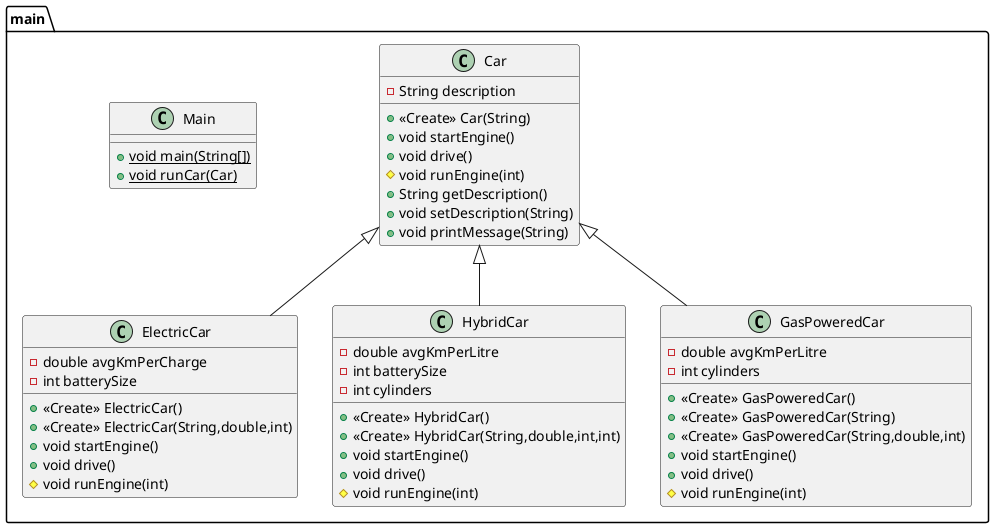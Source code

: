 @startuml
class main.Car {
- String description
+ <<Create>> Car(String)
+ void startEngine()
+ void drive()
# void runEngine(int)
+ String getDescription()
+ void setDescription(String)
+ void printMessage(String)
}


class main.ElectricCar {
- double avgKmPerCharge
- int batterySize
+ <<Create>> ElectricCar()
+ <<Create>> ElectricCar(String,double,int)
+ void startEngine()
+ void drive()
# void runEngine(int)
}


class main.HybridCar {
- double avgKmPerLitre
- int batterySize
- int cylinders
+ <<Create>> HybridCar()
+ <<Create>> HybridCar(String,double,int,int)
+ void startEngine()
+ void drive()
# void runEngine(int)
}


class main.Main {
+ {static} void main(String[])
+ {static} void runCar(Car)
}

class main.GasPoweredCar {
- double avgKmPerLitre
- int cylinders
+ <<Create>> GasPoweredCar()
+ <<Create>> GasPoweredCar(String)
+ <<Create>> GasPoweredCar(String,double,int)
+ void startEngine()
+ void drive()
# void runEngine(int)
}




main.Car <|-- main.ElectricCar
main.Car <|-- main.HybridCar
main.Car <|-- main.GasPoweredCar
@enduml